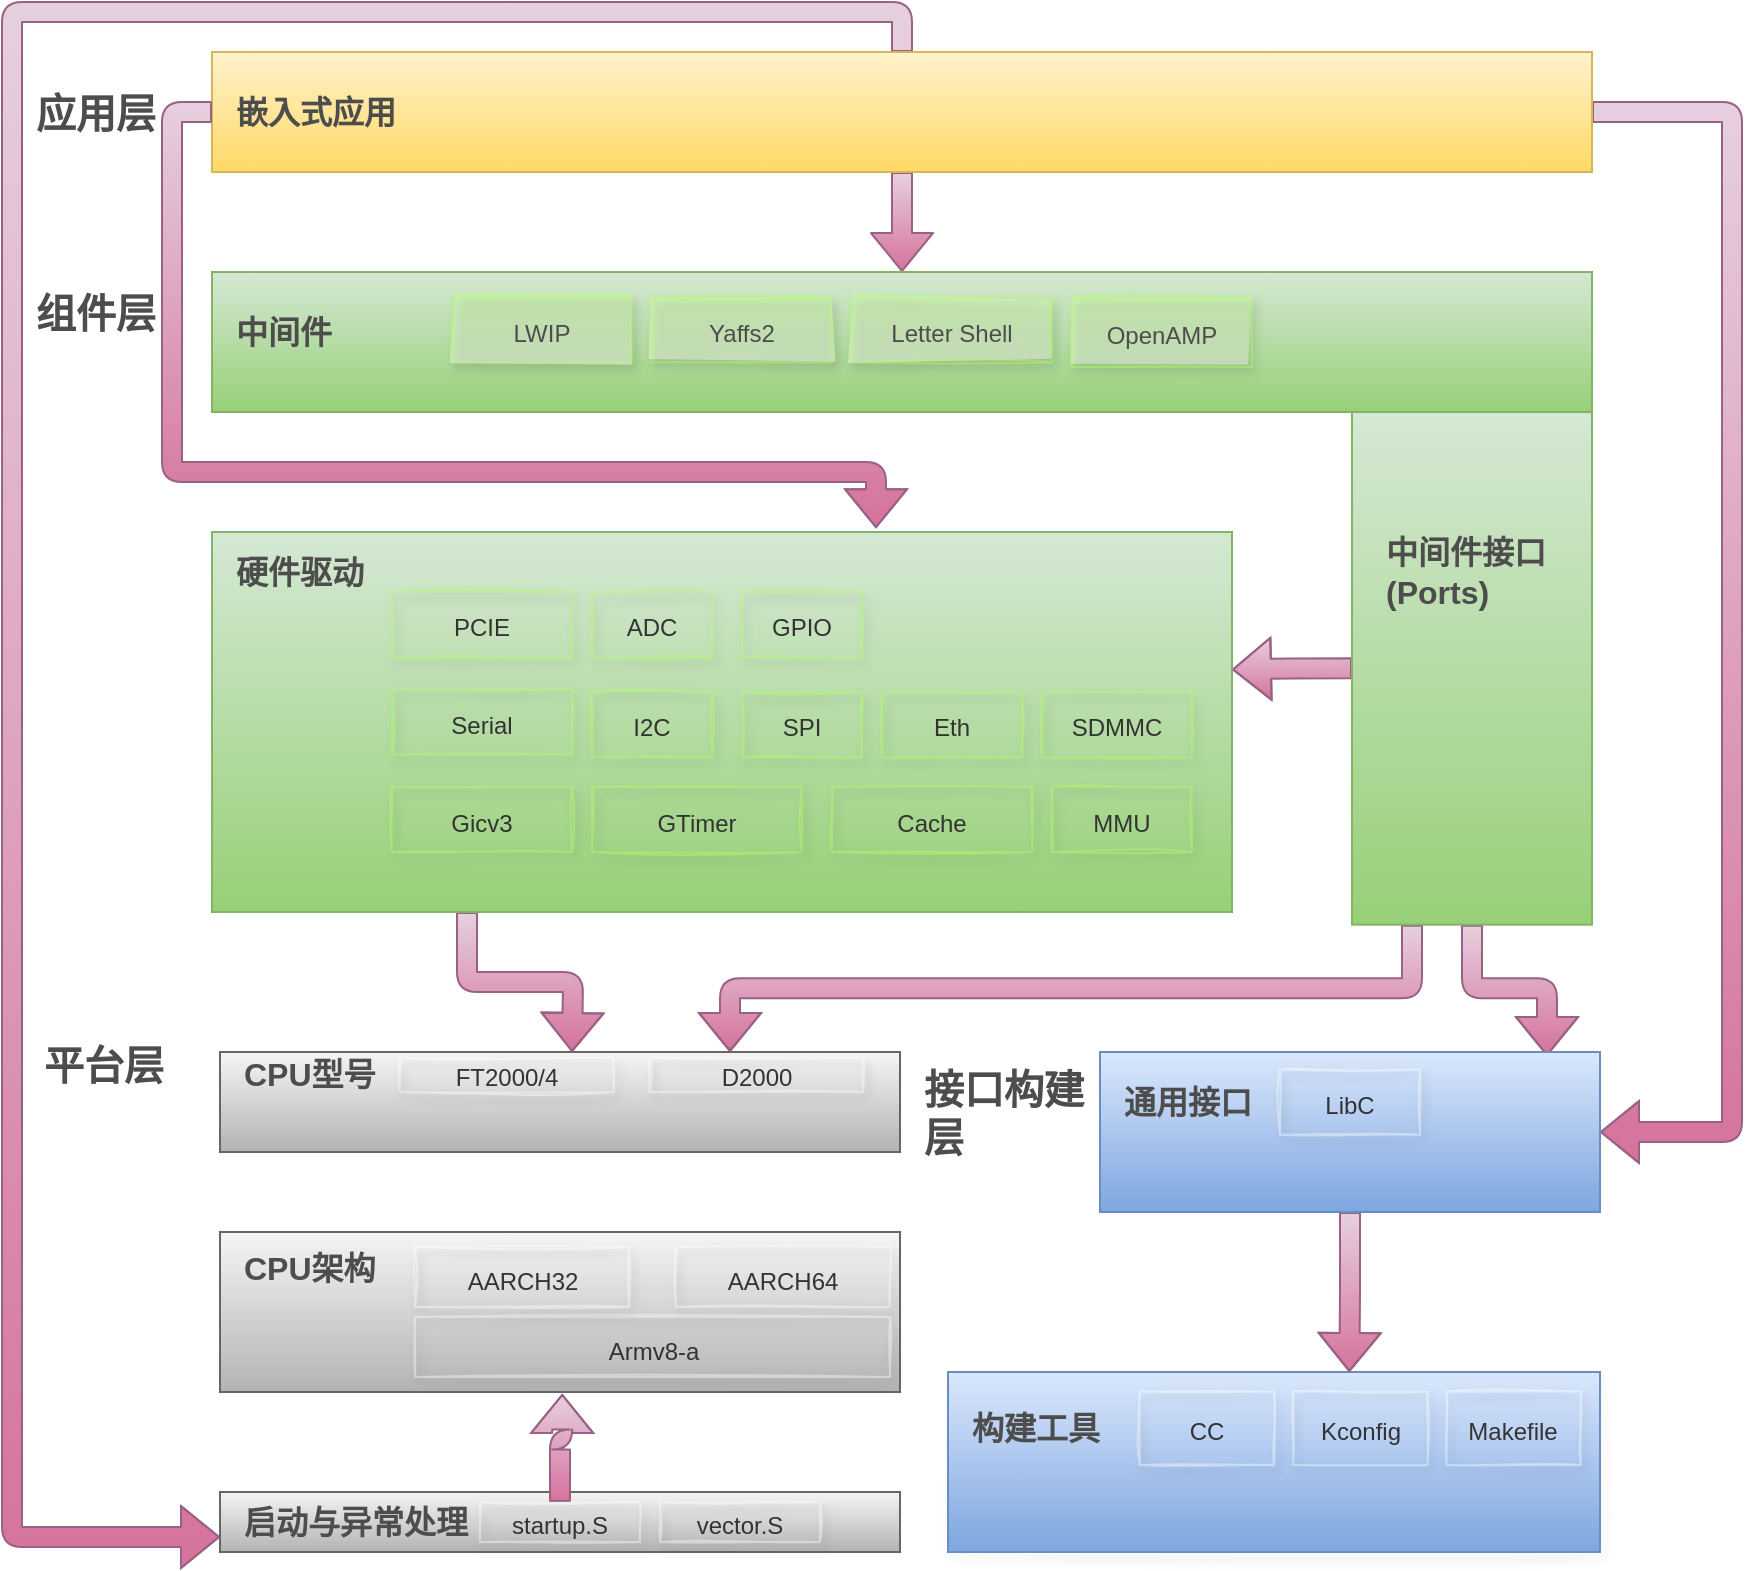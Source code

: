 <mxfile>
    <diagram id="SvlP1NektO_tn8SzzRXW" name="第 1 页">
        <mxGraphModel dx="837" dy="787" grid="1" gridSize="10" guides="1" tooltips="1" connect="1" arrows="1" fold="1" page="1" pageScale="1" pageWidth="827" pageHeight="1169" background="none" math="0" shadow="0">
            <root>
                <mxCell id="0"/>
                <mxCell id="1" parent="0"/>
                <mxCell id="78" style="edgeStyle=orthogonalEdgeStyle;shape=flexArrow;rounded=1;orthogonalLoop=1;jettySize=auto;html=1;exitX=0.5;exitY=1;exitDx=0;exitDy=0;entryX=0.5;entryY=0;entryDx=0;entryDy=0;strokeColor=#996185;gradientColor=#d5739d;fillColor=#e6d0de;" edge="1" parent="1" source="2" target="5">
                    <mxGeometry relative="1" as="geometry"/>
                </mxCell>
                <mxCell id="84" style="edgeStyle=orthogonalEdgeStyle;shape=flexArrow;rounded=1;orthogonalLoop=1;jettySize=auto;html=1;exitX=1;exitY=0.5;exitDx=0;exitDy=0;entryX=1;entryY=0.5;entryDx=0;entryDy=0;strokeColor=#996185;gradientColor=#d5739d;fillColor=#e6d0de;" edge="1" parent="1" source="2" target="3">
                    <mxGeometry relative="1" as="geometry">
                        <Array as="points">
                            <mxPoint x="870" y="150"/>
                            <mxPoint x="870" y="660"/>
                        </Array>
                    </mxGeometry>
                </mxCell>
                <mxCell id="93" style="edgeStyle=orthogonalEdgeStyle;shape=flexArrow;rounded=1;orthogonalLoop=1;jettySize=auto;html=1;exitX=0.5;exitY=0;exitDx=0;exitDy=0;entryX=0;entryY=0.75;entryDx=0;entryDy=0;strokeColor=#996185;gradientColor=#d5739d;fillColor=#e6d0de;" edge="1" parent="1" source="2" target="7">
                    <mxGeometry relative="1" as="geometry">
                        <Array as="points">
                            <mxPoint x="455" y="100"/>
                            <mxPoint x="10" y="100"/>
                            <mxPoint x="10" y="863"/>
                        </Array>
                    </mxGeometry>
                </mxCell>
                <mxCell id="2" value="" style="rounded=0;whiteSpace=wrap;html=1;gradientColor=#ffd966;fillColor=#fff2cc;strokeColor=#d6b656;labelPosition=center;verticalLabelPosition=top;align=center;verticalAlign=bottom;" parent="1" vertex="1">
                    <mxGeometry x="110" y="120" width="690" height="60" as="geometry"/>
                </mxCell>
                <mxCell id="8" value="&lt;font color=&quot;#4d4d4d&quot; size=&quot;1&quot;&gt;&lt;b style=&quot;font-size: 16px&quot;&gt;嵌入式应用&lt;/b&gt;&lt;/font&gt;" style="text;html=1;strokeColor=none;fillColor=none;align=left;verticalAlign=middle;whiteSpace=wrap;rounded=0;" parent="1" vertex="1">
                    <mxGeometry x="120" y="140" width="90" height="20" as="geometry"/>
                </mxCell>
                <mxCell id="83" style="edgeStyle=orthogonalEdgeStyle;shape=flexArrow;rounded=1;orthogonalLoop=1;jettySize=auto;html=1;exitX=0.25;exitY=1;exitDx=0;exitDy=0;strokeColor=#996185;gradientColor=#d5739d;fillColor=#e6d0de;" edge="1" parent="1" source="12">
                    <mxGeometry relative="1" as="geometry">
                        <mxPoint x="290" y="620" as="targetPoint"/>
                    </mxGeometry>
                </mxCell>
                <mxCell id="96" style="edgeStyle=orthogonalEdgeStyle;shape=flexArrow;rounded=1;orthogonalLoop=1;jettySize=auto;html=1;exitX=0;exitY=0.5;exitDx=0;exitDy=0;entryX=1;entryY=0.362;entryDx=0;entryDy=0;entryPerimeter=0;strokeColor=#996185;gradientColor=#d5739d;fillColor=#e6d0de;" edge="1" parent="1" source="13" target="12">
                    <mxGeometry relative="1" as="geometry"/>
                </mxCell>
                <mxCell id="97" style="edgeStyle=orthogonalEdgeStyle;shape=flexArrow;rounded=1;orthogonalLoop=1;jettySize=auto;html=1;exitX=0.25;exitY=1;exitDx=0;exitDy=0;entryX=0.75;entryY=0;entryDx=0;entryDy=0;strokeColor=#996185;gradientColor=#d5739d;fillColor=#e6d0de;" edge="1" parent="1" source="13" target="6">
                    <mxGeometry relative="1" as="geometry"/>
                </mxCell>
                <mxCell id="98" style="edgeStyle=orthogonalEdgeStyle;shape=flexArrow;rounded=1;orthogonalLoop=1;jettySize=auto;html=1;exitX=0.5;exitY=1;exitDx=0;exitDy=0;entryX=0.894;entryY=0.025;entryDx=0;entryDy=0;entryPerimeter=0;strokeColor=#996185;gradientColor=#d5739d;fillColor=#e6d0de;" edge="1" parent="1" source="13" target="3">
                    <mxGeometry relative="1" as="geometry"/>
                </mxCell>
                <mxCell id="13" value="" style="rounded=0;whiteSpace=wrap;html=1;gradientColor=#97d077;fillColor=#d5e8d4;strokeColor=#82b366;" parent="1" vertex="1">
                    <mxGeometry x="680" y="300" width="120" height="256.33" as="geometry"/>
                </mxCell>
                <mxCell id="15" value="&lt;font color=&quot;#4d4d4d&quot;&gt;&lt;span style=&quot;font-size: 16px&quot;&gt;&lt;b&gt;中间件接口(Ports)&lt;/b&gt;&lt;/span&gt;&lt;/font&gt;" style="text;html=1;strokeColor=none;fillColor=none;align=left;verticalAlign=middle;whiteSpace=wrap;rounded=0;" parent="1" vertex="1">
                    <mxGeometry x="695" y="370" width="90" height="20" as="geometry"/>
                </mxCell>
                <mxCell id="79" style="edgeStyle=orthogonalEdgeStyle;shape=flexArrow;rounded=1;orthogonalLoop=1;jettySize=auto;html=1;exitX=1;exitY=0.5;exitDx=0;exitDy=0;entryX=0.651;entryY=-0.01;entryDx=0;entryDy=0;entryPerimeter=0;strokeColor=#996185;gradientColor=#d5739d;fillColor=#e6d0de;" edge="1" parent="1" source="20" target="12">
                    <mxGeometry relative="1" as="geometry">
                        <Array as="points">
                            <mxPoint x="90" y="150"/>
                            <mxPoint x="90" y="330"/>
                            <mxPoint x="442" y="330"/>
                        </Array>
                    </mxGeometry>
                </mxCell>
                <mxCell id="20" value="&lt;font color=&quot;#4d4d4d&quot; size=&quot;1&quot;&gt;&lt;b style=&quot;font-size: 20px&quot;&gt;应用层&lt;/b&gt;&lt;/font&gt;" style="text;html=1;strokeColor=none;fillColor=none;align=left;verticalAlign=middle;whiteSpace=wrap;rounded=0;" parent="1" vertex="1">
                    <mxGeometry x="20" y="140" width="90" height="20" as="geometry"/>
                </mxCell>
                <mxCell id="7" value="" style="rounded=0;whiteSpace=wrap;html=1;gradientColor=#b3b3b3;fillColor=#f5f5f5;strokeColor=#666666;" parent="1" vertex="1">
                    <mxGeometry x="114" y="840" width="340" height="30" as="geometry"/>
                </mxCell>
                <mxCell id="17" value="&lt;font color=&quot;#4d4d4d&quot;&gt;&lt;span style=&quot;font-size: 16px&quot;&gt;&lt;b&gt;启动与异常处理&lt;/b&gt;&lt;/span&gt;&lt;/font&gt;" style="text;html=1;strokeColor=none;fillColor=none;align=left;verticalAlign=middle;whiteSpace=wrap;rounded=0;" parent="1" vertex="1">
                    <mxGeometry x="124" y="845" width="120" height="20" as="geometry"/>
                </mxCell>
                <mxCell id="33" value="" style="group;rounded=0;shadow=1;fontSize=18;verticalAlign=middle;strokeColor=#FFFFFF;gradientColor=#ffffff;gradientDirection=south;opacity=40;sketch=1;fillStyle=auto;" parent="1" vertex="1" connectable="0">
                    <mxGeometry x="478" y="780" width="326" height="90" as="geometry"/>
                </mxCell>
                <mxCell id="4" value="" style="rounded=0;whiteSpace=wrap;html=1;gradientColor=#7ea6e0;fillColor=#dae8fc;strokeColor=#6c8ebf;" parent="33" vertex="1">
                    <mxGeometry width="326" height="90" as="geometry"/>
                </mxCell>
                <mxCell id="10" value="&lt;font color=&quot;#4d4d4d&quot; size=&quot;1&quot;&gt;&lt;b style=&quot;font-size: 16px&quot;&gt;构建工具&lt;/b&gt;&lt;/font&gt;" style="text;html=1;strokeColor=none;fillColor=none;align=left;verticalAlign=middle;whiteSpace=wrap;rounded=0;" parent="33" vertex="1">
                    <mxGeometry x="9.588" y="16.875" width="67.118" height="22.5" as="geometry"/>
                </mxCell>
                <mxCell id="27" value="&lt;font color=&quot;#333333&quot; style=&quot;font-size: 12px&quot;&gt;CC&lt;/font&gt;" style="rounded=0;whiteSpace=wrap;html=1;fontSize=18;strokeColor=#FFFFFF;shadow=1;sketch=1;opacity=40;gradientColor=#ffffff;gradientDirection=south;fillStyle=auto;fillColor=none;" parent="33" vertex="1">
                    <mxGeometry x="95.882" y="9.754" width="67.118" height="36.731" as="geometry"/>
                </mxCell>
                <mxCell id="28" value="&lt;font color=&quot;#333333&quot; style=&quot;font-size: 12px&quot;&gt;Kconfig&lt;/font&gt;" style="rounded=0;whiteSpace=wrap;html=1;fontSize=18;strokeColor=#FFFFFF;shadow=1;sketch=1;opacity=40;gradientColor=#ffffff;gradientDirection=south;fillStyle=auto;fillColor=none;" parent="33" vertex="1">
                    <mxGeometry x="172.588" y="9.754" width="67.118" height="36.731" as="geometry"/>
                </mxCell>
                <mxCell id="30" value="&lt;font color=&quot;#333333&quot; style=&quot;font-size: 12px&quot;&gt;Makefile&lt;/font&gt;" style="rounded=0;whiteSpace=wrap;html=1;fontSize=18;strokeColor=#FFFFFF;shadow=1;sketch=1;opacity=40;gradientColor=#ffffff;gradientDirection=south;fillStyle=auto;fillColor=none;" parent="33" vertex="1">
                    <mxGeometry x="249.294" y="9.754" width="67.118" height="36.731" as="geometry"/>
                </mxCell>
                <mxCell id="92" style="edgeStyle=orthogonalEdgeStyle;shape=flexArrow;rounded=1;orthogonalLoop=1;jettySize=auto;html=1;exitX=0.5;exitY=1;exitDx=0;exitDy=0;strokeColor=#996185;gradientColor=#d5739d;fillColor=#e6d0de;" edge="1" parent="1" source="3">
                    <mxGeometry relative="1" as="geometry">
                        <mxPoint x="678.667" y="780" as="targetPoint"/>
                    </mxGeometry>
                </mxCell>
                <mxCell id="88" style="edgeStyle=orthogonalEdgeStyle;shape=flexArrow;rounded=1;orthogonalLoop=1;jettySize=auto;html=1;exitX=0.5;exitY=0;exitDx=0;exitDy=0;entryX=0.31;entryY=1.283;entryDx=0;entryDy=0;entryPerimeter=0;strokeColor=#996185;gradientColor=#d5739d;fillColor=#e6d0de;" edge="1" parent="1" source="64" target="61">
                    <mxGeometry relative="1" as="geometry"/>
                </mxCell>
                <mxCell id="64" value="&lt;font color=&quot;#333333&quot; style=&quot;font-size: 12px&quot;&gt;startup.S&lt;/font&gt;" style="rounded=0;whiteSpace=wrap;html=1;fontSize=18;strokeColor=#FFFFFF;shadow=1;sketch=1;opacity=40;gradientColor=#ffffff;gradientDirection=south;fillStyle=auto;fillColor=none;" parent="1" vertex="1">
                    <mxGeometry x="244" y="845" width="80" height="20" as="geometry"/>
                </mxCell>
                <mxCell id="65" value="&lt;font color=&quot;#333333&quot; style=&quot;font-size: 12px&quot;&gt;vector.S&lt;/font&gt;" style="rounded=0;whiteSpace=wrap;html=1;fontSize=18;strokeColor=#FFFFFF;shadow=1;sketch=1;opacity=40;gradientColor=#ffffff;gradientDirection=south;fillStyle=auto;fillColor=none;" parent="1" vertex="1">
                    <mxGeometry x="334" y="845" width="80" height="20" as="geometry"/>
                </mxCell>
                <mxCell id="81" value="" style="group" vertex="1" connectable="0" parent="1">
                    <mxGeometry x="20" y="230" width="780" height="70" as="geometry"/>
                </mxCell>
                <mxCell id="22" value="&lt;font color=&quot;#4d4d4d&quot; size=&quot;1&quot;&gt;&lt;b style=&quot;font-size: 20px&quot;&gt;组件层&lt;/b&gt;&lt;/font&gt;" style="text;html=1;strokeColor=none;fillColor=none;align=left;verticalAlign=middle;whiteSpace=wrap;rounded=0;" parent="81" vertex="1">
                    <mxGeometry y="10" width="90" height="20" as="geometry"/>
                </mxCell>
                <mxCell id="103" value="" style="group" vertex="1" connectable="0" parent="81">
                    <mxGeometry x="90" width="690" height="70" as="geometry"/>
                </mxCell>
                <mxCell id="5" value="" style="rounded=0;whiteSpace=wrap;html=1;gradientColor=#97d077;fillColor=#d5e8d4;strokeColor=#82b366;" parent="103" vertex="1">
                    <mxGeometry width="690" height="70" as="geometry"/>
                </mxCell>
                <mxCell id="11" value="&lt;font color=&quot;#4d4d4d&quot;&gt;&lt;span style=&quot;font-size: 16px&quot;&gt;&lt;b&gt;中间件&lt;/b&gt;&lt;/span&gt;&lt;/font&gt;" style="text;html=1;strokeColor=none;fillColor=none;align=left;verticalAlign=middle;whiteSpace=wrap;rounded=0;" parent="103" vertex="1">
                    <mxGeometry x="10" y="20" width="80" height="20" as="geometry"/>
                </mxCell>
                <mxCell id="34" value="&lt;font color=&quot;#4d4d4d&quot; style=&quot;font-size: 12px&quot;&gt;OpenAMP&lt;/font&gt;" style="rounded=0;whiteSpace=wrap;html=1;fontSize=18;strokeColor=#B3FF66;shadow=1;sketch=1;opacity=40;gradientColor=#ffffff;gradientDirection=south;fillStyle=auto;fillColor=#CCFF99;" parent="103" vertex="1">
                    <mxGeometry x="430" y="12.5" width="90" height="35" as="geometry"/>
                </mxCell>
                <mxCell id="35" value="&lt;font color=&quot;#4d4d4d&quot; style=&quot;font-size: 12px&quot;&gt;LWIP&lt;/font&gt;" style="rounded=0;whiteSpace=wrap;html=1;fontSize=18;strokeColor=#B3FF66;shadow=1;sketch=1;opacity=40;gradientColor=#ffffff;gradientDirection=south;fillStyle=auto;fillColor=#CCFF99;strokeWidth=1;" parent="103" vertex="1">
                    <mxGeometry x="120" y="12.502" width="90" height="32.647" as="geometry"/>
                </mxCell>
                <mxCell id="36" value="&lt;font color=&quot;#4d4d4d&quot; style=&quot;font-size: 12px&quot;&gt;Yaffs2&lt;/font&gt;" style="rounded=0;whiteSpace=wrap;html=1;fontSize=18;strokeColor=#B3FF66;shadow=1;sketch=1;opacity=40;gradientColor=#ffffff;gradientDirection=south;fillStyle=auto;fillColor=#CCFF99;" parent="103" vertex="1">
                    <mxGeometry x="220" y="12.502" width="90" height="32.647" as="geometry"/>
                </mxCell>
                <mxCell id="37" value="&lt;font color=&quot;#4d4d4d&quot; style=&quot;font-size: 12px&quot;&gt;Letter Shell&lt;/font&gt;" style="rounded=0;whiteSpace=wrap;html=1;fontSize=18;strokeColor=#B3FF66;shadow=1;sketch=1;opacity=40;gradientColor=#ffffff;gradientDirection=south;fillStyle=auto;fillColor=#CCFF99;" parent="103" vertex="1">
                    <mxGeometry x="320" y="12.5" width="100" height="32.65" as="geometry"/>
                </mxCell>
                <mxCell id="23" value="&lt;font color=&quot;#4d4d4d&quot; size=&quot;1&quot;&gt;&lt;b style=&quot;font-size: 20px&quot;&gt;平台层&lt;/b&gt;&lt;/font&gt;" style="text;html=1;strokeColor=none;fillColor=none;align=left;verticalAlign=middle;whiteSpace=wrap;rounded=0;" parent="1" vertex="1">
                    <mxGeometry x="24" y="620" width="90.001" height="11.429" as="geometry"/>
                </mxCell>
                <mxCell id="21" value="&lt;font color=&quot;#4d4d4d&quot; size=&quot;1&quot;&gt;&lt;b style=&quot;font-size: 20px&quot;&gt;接口构建层&lt;/b&gt;&lt;/font&gt;" style="text;html=1;strokeColor=none;fillColor=none;align=left;verticalAlign=middle;whiteSpace=wrap;rounded=0;" parent="1" vertex="1">
                    <mxGeometry x="464" y="640" width="90" height="20" as="geometry"/>
                </mxCell>
                <mxCell id="99" value="" style="group" vertex="1" connectable="0" parent="1">
                    <mxGeometry x="114" y="710" width="340" height="80" as="geometry"/>
                </mxCell>
                <mxCell id="18" value="" style="rounded=0;whiteSpace=wrap;html=1;gradientColor=#b3b3b3;fillColor=#f5f5f5;strokeColor=#666666;" parent="99" vertex="1">
                    <mxGeometry width="340" height="80" as="geometry"/>
                </mxCell>
                <mxCell id="19" value="&lt;font color=&quot;#4d4d4d&quot;&gt;&lt;span style=&quot;font-size: 16px&quot;&gt;&lt;b&gt;CPU架构&lt;/b&gt;&lt;/span&gt;&lt;/font&gt;" style="text;html=1;strokeColor=none;fillColor=none;align=left;verticalAlign=middle;whiteSpace=wrap;rounded=0;" parent="99" vertex="1">
                    <mxGeometry x="10" y="7.5" width="90" height="20" as="geometry"/>
                </mxCell>
                <mxCell id="61" value="&lt;font color=&quot;#333333&quot; style=&quot;font-size: 12px&quot;&gt;Armv8-a&lt;/font&gt;" style="rounded=0;whiteSpace=wrap;html=1;fontSize=18;strokeColor=#FFFFFF;shadow=1;sketch=1;opacity=40;gradientColor=#ffffff;gradientDirection=south;fillStyle=auto;fillColor=none;" parent="99" vertex="1">
                    <mxGeometry x="97.5" y="42.5" width="237.5" height="30" as="geometry"/>
                </mxCell>
                <mxCell id="62" value="&lt;font color=&quot;#333333&quot; style=&quot;font-size: 12px&quot;&gt;AARCH64&lt;/font&gt;" style="rounded=0;whiteSpace=wrap;html=1;fontSize=18;strokeColor=#FFFFFF;shadow=1;sketch=1;opacity=40;gradientColor=#ffffff;gradientDirection=south;fillStyle=auto;fillColor=none;" parent="99" vertex="1">
                    <mxGeometry x="228.125" y="7.5" width="106.875" height="30" as="geometry"/>
                </mxCell>
                <mxCell id="63" value="&lt;font color=&quot;#333333&quot; style=&quot;font-size: 12px&quot;&gt;AARCH32&lt;/font&gt;" style="rounded=0;whiteSpace=wrap;html=1;fontSize=18;strokeColor=#FFFFFF;shadow=1;sketch=1;opacity=40;gradientColor=#ffffff;gradientDirection=south;fillStyle=auto;fillColor=none;" parent="99" vertex="1">
                    <mxGeometry x="97.5" y="7.5" width="106.875" height="30" as="geometry"/>
                </mxCell>
                <mxCell id="100" value="" style="group" vertex="1" connectable="0" parent="1">
                    <mxGeometry x="554" y="620" width="250" height="80" as="geometry"/>
                </mxCell>
                <mxCell id="3" value="" style="rounded=0;whiteSpace=wrap;html=1;gradientColor=#7ea6e0;fillColor=#dae8fc;strokeColor=#6c8ebf;" parent="100" vertex="1">
                    <mxGeometry width="250" height="80" as="geometry"/>
                </mxCell>
                <mxCell id="9" value="&lt;font color=&quot;#4d4d4d&quot; size=&quot;1&quot;&gt;&lt;b style=&quot;font-size: 16px&quot;&gt;通用接口&lt;/b&gt;&lt;/font&gt;" style="text;html=1;strokeColor=none;fillColor=none;align=left;verticalAlign=middle;whiteSpace=wrap;rounded=0;" parent="100" vertex="1">
                    <mxGeometry x="10" y="15" width="70" height="20" as="geometry"/>
                </mxCell>
                <mxCell id="24" value="&lt;font color=&quot;#333333&quot; style=&quot;font-size: 12px&quot;&gt;LibC&lt;/font&gt;" style="rounded=0;whiteSpace=wrap;html=1;fontSize=18;strokeColor=#FFFFFF;shadow=1;sketch=1;opacity=40;gradientColor=#ffffff;gradientDirection=south;fillStyle=auto;fillColor=none;" parent="100" vertex="1">
                    <mxGeometry x="90" y="8.67" width="70" height="32.65" as="geometry"/>
                </mxCell>
                <mxCell id="101" value="" style="group" vertex="1" connectable="0" parent="1">
                    <mxGeometry x="114" y="620" width="340" height="50" as="geometry"/>
                </mxCell>
                <mxCell id="6" value="" style="rounded=0;whiteSpace=wrap;html=1;gradientColor=#b3b3b3;fillColor=#f5f5f5;strokeColor=#666666;" parent="101" vertex="1">
                    <mxGeometry width="340" height="50" as="geometry"/>
                </mxCell>
                <mxCell id="16" value="&lt;font color=&quot;#4d4d4d&quot;&gt;&lt;span style=&quot;font-size: 16px&quot;&gt;&lt;b&gt;CPU型号&lt;/b&gt;&lt;/span&gt;&lt;/font&gt;" style="text;html=1;strokeColor=none;fillColor=none;align=left;verticalAlign=middle;whiteSpace=wrap;rounded=0;" parent="101" vertex="1">
                    <mxGeometry x="10.001" y="5.714" width="90.001" height="11.429" as="geometry"/>
                </mxCell>
                <mxCell id="58" value="&lt;font color=&quot;#333333&quot; style=&quot;font-size: 12px&quot;&gt;FT2000/4&lt;/font&gt;" style="rounded=0;whiteSpace=wrap;html=1;fontSize=18;shadow=1;sketch=1;opacity=40;gradientColor=#ffffff;gradientDirection=south;fillStyle=auto;fillColor=none;strokeColor=#FFFFFF;" parent="101" vertex="1">
                    <mxGeometry x="90.002" y="2.857" width="106.876" height="17.143" as="geometry"/>
                </mxCell>
                <mxCell id="59" value="&lt;font color=&quot;#333333&quot; style=&quot;font-size: 12px&quot;&gt;D2000&lt;/font&gt;" style="rounded=0;whiteSpace=wrap;html=1;fontSize=18;strokeColor=#FFFFFF;shadow=1;sketch=1;opacity=40;gradientColor=#ffffff;gradientDirection=south;fillStyle=auto;fillColor=none;" parent="101" vertex="1">
                    <mxGeometry x="214.69" y="2.857" width="106.876" height="17.143" as="geometry"/>
                </mxCell>
                <mxCell id="102" value="" style="group" vertex="1" connectable="0" parent="1">
                    <mxGeometry x="110" y="360" width="510" height="190" as="geometry"/>
                </mxCell>
                <mxCell id="12" value="" style="rounded=0;whiteSpace=wrap;html=1;gradientColor=#97d077;fillColor=#d5e8d4;strokeColor=#82b366;" parent="102" vertex="1">
                    <mxGeometry width="510" height="190" as="geometry"/>
                </mxCell>
                <mxCell id="14" value="&lt;font color=&quot;#4d4d4d&quot;&gt;&lt;span style=&quot;font-size: 16px&quot;&gt;&lt;b&gt;硬件驱动&lt;/b&gt;&lt;/span&gt;&lt;/font&gt;" style="text;html=1;strokeColor=none;fillColor=none;align=left;verticalAlign=middle;whiteSpace=wrap;rounded=0;" parent="102" vertex="1">
                    <mxGeometry x="10" y="10" width="90" height="20" as="geometry"/>
                </mxCell>
                <mxCell id="41" value="&lt;font color=&quot;#333333&quot; style=&quot;font-size: 12px&quot;&gt;Gicv3&lt;/font&gt;" style="rounded=0;whiteSpace=wrap;html=1;fontSize=18;strokeColor=#B3FF66;shadow=1;sketch=1;opacity=40;gradientColor=#ffffff;gradientDirection=south;fillStyle=auto;fillColor=none;" parent="102" vertex="1">
                    <mxGeometry x="90" y="127.35" width="90" height="32.65" as="geometry"/>
                </mxCell>
                <mxCell id="42" value="&lt;font color=&quot;#333333&quot; style=&quot;font-size: 12px&quot;&gt;Serial&lt;/font&gt;" style="rounded=0;whiteSpace=wrap;html=1;fontSize=18;strokeColor=#B3FF66;shadow=1;sketch=1;opacity=40;gradientColor=#ffffff;gradientDirection=south;fillStyle=auto;fillColor=none;" parent="102" vertex="1">
                    <mxGeometry x="90" y="78.672" width="90" height="32.647" as="geometry"/>
                </mxCell>
                <mxCell id="43" value="&lt;font color=&quot;#333333&quot; style=&quot;font-size: 12px&quot;&gt;PCIE&lt;/font&gt;" style="rounded=0;whiteSpace=wrap;html=1;fontSize=18;strokeColor=#B3FF66;shadow=1;sketch=1;opacity=40;gradientColor=#ffffff;gradientDirection=south;fillStyle=auto;fillColor=none;" parent="102" vertex="1">
                    <mxGeometry x="90" y="30.002" width="90" height="32.647" as="geometry"/>
                </mxCell>
                <mxCell id="46" value="&lt;font color=&quot;#333333&quot; style=&quot;font-size: 12px&quot;&gt;GTimer&lt;/font&gt;" style="rounded=0;whiteSpace=wrap;html=1;fontSize=18;strokeColor=#B3FF66;shadow=1;sketch=1;opacity=40;gradientColor=#ffffff;gradientDirection=south;fillStyle=auto;fillColor=none;" parent="102" vertex="1">
                    <mxGeometry x="190" y="127.351" width="105" height="32.647" as="geometry"/>
                </mxCell>
                <mxCell id="47" value="&lt;font color=&quot;#333333&quot; style=&quot;font-size: 12px&quot;&gt;Cache&lt;/font&gt;" style="rounded=0;whiteSpace=wrap;html=1;fontSize=18;strokeColor=#B3FF66;shadow=1;sketch=1;opacity=40;gradientColor=#ffffff;gradientDirection=south;fillStyle=auto;fillColor=none;" parent="102" vertex="1">
                    <mxGeometry x="310" y="127.35" width="100" height="32.65" as="geometry"/>
                </mxCell>
                <mxCell id="48" value="&lt;font color=&quot;#333333&quot; style=&quot;font-size: 12px&quot;&gt;MMU&lt;/font&gt;" style="rounded=0;whiteSpace=wrap;html=1;fontSize=18;strokeColor=#B3FF66;shadow=1;sketch=1;opacity=40;gradientColor=#ffffff;gradientDirection=south;fillStyle=auto;fillColor=none;" parent="102" vertex="1">
                    <mxGeometry x="420" y="127.35" width="70" height="32.65" as="geometry"/>
                </mxCell>
                <mxCell id="50" value="&lt;font color=&quot;#333333&quot; style=&quot;font-size: 12px&quot;&gt;I2C&lt;/font&gt;" style="rounded=0;whiteSpace=wrap;html=1;fontSize=18;strokeColor=#B3FF66;shadow=1;sketch=1;opacity=40;gradientColor=#ffffff;gradientDirection=south;fillStyle=auto;fillColor=none;" parent="102" vertex="1">
                    <mxGeometry x="190" y="80" width="60" height="32.65" as="geometry"/>
                </mxCell>
                <mxCell id="51" value="&lt;font color=&quot;#333333&quot; style=&quot;font-size: 12px&quot;&gt;SPI&lt;/font&gt;" style="rounded=0;whiteSpace=wrap;html=1;fontSize=18;strokeColor=#B3FF66;shadow=1;sketch=1;opacity=40;gradientColor=#ffffff;gradientDirection=south;fillStyle=auto;fillColor=none;" parent="102" vertex="1">
                    <mxGeometry x="265" y="80" width="60" height="32.65" as="geometry"/>
                </mxCell>
                <mxCell id="52" value="&lt;font color=&quot;#333333&quot; style=&quot;font-size: 12px&quot;&gt;Eth&lt;/font&gt;" style="rounded=0;whiteSpace=wrap;html=1;fontSize=18;strokeColor=#B3FF66;shadow=1;sketch=1;opacity=40;gradientColor=#ffffff;gradientDirection=south;fillStyle=auto;fillColor=none;" parent="102" vertex="1">
                    <mxGeometry x="335" y="80.15" width="70" height="32.65" as="geometry"/>
                </mxCell>
                <mxCell id="53" value="&lt;font color=&quot;#333333&quot; style=&quot;font-size: 12px&quot;&gt;SDMMC&lt;/font&gt;" style="rounded=0;whiteSpace=wrap;html=1;fontSize=18;strokeColor=#B3FF66;shadow=1;sketch=1;opacity=40;gradientColor=#ffffff;gradientDirection=south;fillStyle=auto;fillColor=none;" parent="102" vertex="1">
                    <mxGeometry x="415" y="80.15" width="75" height="32.65" as="geometry"/>
                </mxCell>
                <mxCell id="54" value="&lt;font color=&quot;#333333&quot; style=&quot;font-size: 12px&quot;&gt;GPIO&lt;/font&gt;" style="rounded=0;whiteSpace=wrap;html=1;fontSize=18;strokeColor=#B3FF66;shadow=1;sketch=1;opacity=40;gradientColor=#ffffff;gradientDirection=south;fillStyle=auto;fillColor=none;" parent="102" vertex="1">
                    <mxGeometry x="265" y="30" width="60" height="32.65" as="geometry"/>
                </mxCell>
                <mxCell id="55" value="&lt;font color=&quot;#333333&quot; style=&quot;font-size: 12px&quot;&gt;ADC&lt;/font&gt;" style="rounded=0;whiteSpace=wrap;html=1;fontSize=18;strokeColor=#B3FF66;shadow=1;sketch=1;opacity=40;gradientColor=#ffffff;gradientDirection=south;fillStyle=auto;fillColor=none;" parent="102" vertex="1">
                    <mxGeometry x="190" y="30" width="60" height="32.65" as="geometry"/>
                </mxCell>
            </root>
        </mxGraphModel>
    </diagram>
</mxfile>